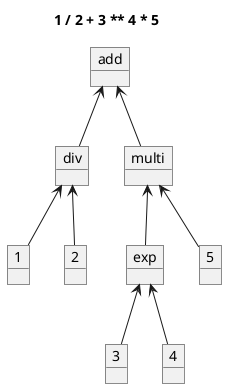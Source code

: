 @startuml

title "1 / 2 + 3 ** 4 * 5"

object add
object div
object multi
object 1
object 2
object exp
object 5
object 3
object 4


add <-- div
div <-- 1
div <-- 2
add <-- multi
multi <-- 5
multi <-- exp
exp <-- 3
exp <-- 4

@enduml
